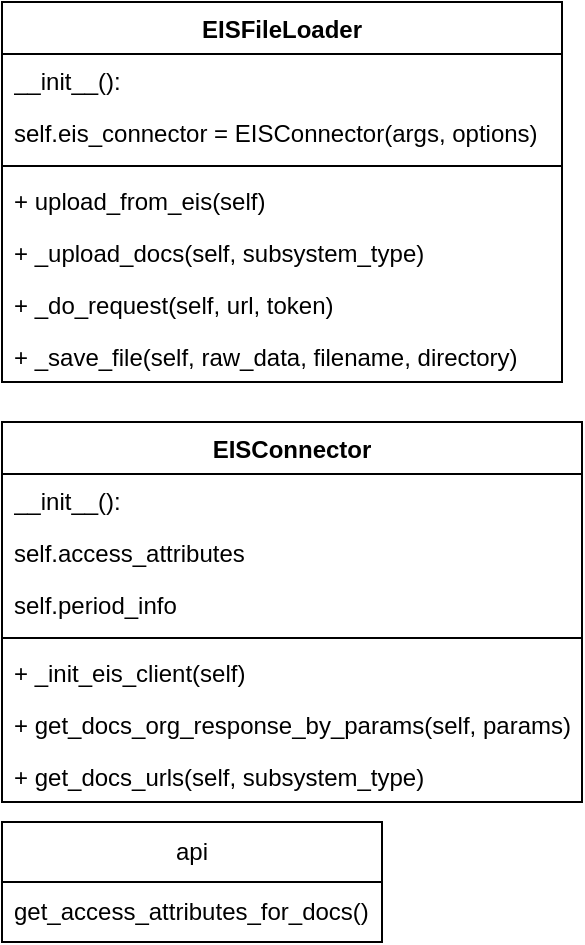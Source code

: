 <mxfile version="24.2.3" type="github">
  <diagram name="Page-1" id="zTZwMKSyDBR65jyHZfoU">
    <mxGraphModel dx="790" dy="714" grid="1" gridSize="10" guides="1" tooltips="1" connect="1" arrows="1" fold="1" page="1" pageScale="1" pageWidth="850" pageHeight="1100" math="0" shadow="0">
      <root>
        <mxCell id="0" />
        <mxCell id="1" parent="0" />
        <mxCell id="ooW2zeb16TipmgGFxiGv-1" value="EISFileLoader" style="swimlane;fontStyle=1;align=center;verticalAlign=top;childLayout=stackLayout;horizontal=1;startSize=26;horizontalStack=0;resizeParent=1;resizeParentMax=0;resizeLast=0;collapsible=1;marginBottom=0;whiteSpace=wrap;html=1;" vertex="1" parent="1">
          <mxGeometry x="20" y="20" width="280" height="190" as="geometry" />
        </mxCell>
        <mxCell id="ooW2zeb16TipmgGFxiGv-2" value="__init__():" style="text;strokeColor=none;fillColor=none;align=left;verticalAlign=top;spacingLeft=4;spacingRight=4;overflow=hidden;rotatable=0;points=[[0,0.5],[1,0.5]];portConstraint=eastwest;whiteSpace=wrap;html=1;" vertex="1" parent="ooW2zeb16TipmgGFxiGv-1">
          <mxGeometry y="26" width="280" height="26" as="geometry" />
        </mxCell>
        <mxCell id="ooW2zeb16TipmgGFxiGv-11" value="self.eis_connector = EISConnector(args, options)" style="text;strokeColor=none;fillColor=none;align=left;verticalAlign=top;spacingLeft=4;spacingRight=4;overflow=hidden;rotatable=0;points=[[0,0.5],[1,0.5]];portConstraint=eastwest;whiteSpace=wrap;html=1;" vertex="1" parent="ooW2zeb16TipmgGFxiGv-1">
          <mxGeometry y="52" width="280" height="26" as="geometry" />
        </mxCell>
        <mxCell id="ooW2zeb16TipmgGFxiGv-3" value="" style="line;strokeWidth=1;fillColor=none;align=left;verticalAlign=middle;spacingTop=-1;spacingLeft=3;spacingRight=3;rotatable=0;labelPosition=right;points=[];portConstraint=eastwest;strokeColor=inherit;" vertex="1" parent="ooW2zeb16TipmgGFxiGv-1">
          <mxGeometry y="78" width="280" height="8" as="geometry" />
        </mxCell>
        <mxCell id="ooW2zeb16TipmgGFxiGv-4" value="+ upload_from_eis(self)" style="text;strokeColor=none;fillColor=none;align=left;verticalAlign=top;spacingLeft=4;spacingRight=4;overflow=hidden;rotatable=0;points=[[0,0.5],[1,0.5]];portConstraint=eastwest;whiteSpace=wrap;html=1;" vertex="1" parent="ooW2zeb16TipmgGFxiGv-1">
          <mxGeometry y="86" width="280" height="26" as="geometry" />
        </mxCell>
        <mxCell id="ooW2zeb16TipmgGFxiGv-7" value="+ _upload_docs(self, subsystem_type)" style="text;strokeColor=none;fillColor=none;align=left;verticalAlign=top;spacingLeft=4;spacingRight=4;overflow=hidden;rotatable=0;points=[[0,0.5],[1,0.5]];portConstraint=eastwest;whiteSpace=wrap;html=1;" vertex="1" parent="ooW2zeb16TipmgGFxiGv-1">
          <mxGeometry y="112" width="280" height="26" as="geometry" />
        </mxCell>
        <mxCell id="ooW2zeb16TipmgGFxiGv-8" value="+ _do_request(self, url, token)" style="text;strokeColor=none;fillColor=none;align=left;verticalAlign=top;spacingLeft=4;spacingRight=4;overflow=hidden;rotatable=0;points=[[0,0.5],[1,0.5]];portConstraint=eastwest;whiteSpace=wrap;html=1;" vertex="1" parent="ooW2zeb16TipmgGFxiGv-1">
          <mxGeometry y="138" width="280" height="26" as="geometry" />
        </mxCell>
        <mxCell id="ooW2zeb16TipmgGFxiGv-9" value="+ _save_file(self, raw_data, filename, directory)" style="text;strokeColor=none;fillColor=none;align=left;verticalAlign=top;spacingLeft=4;spacingRight=4;overflow=hidden;rotatable=0;points=[[0,0.5],[1,0.5]];portConstraint=eastwest;whiteSpace=wrap;html=1;" vertex="1" parent="ooW2zeb16TipmgGFxiGv-1">
          <mxGeometry y="164" width="280" height="26" as="geometry" />
        </mxCell>
        <mxCell id="ooW2zeb16TipmgGFxiGv-12" value="EISConnector" style="swimlane;fontStyle=1;align=center;verticalAlign=top;childLayout=stackLayout;horizontal=1;startSize=26;horizontalStack=0;resizeParent=1;resizeParentMax=0;resizeLast=0;collapsible=1;marginBottom=0;whiteSpace=wrap;html=1;" vertex="1" parent="1">
          <mxGeometry x="20" y="230" width="290" height="190" as="geometry" />
        </mxCell>
        <mxCell id="ooW2zeb16TipmgGFxiGv-13" value="__init__():" style="text;strokeColor=none;fillColor=none;align=left;verticalAlign=top;spacingLeft=4;spacingRight=4;overflow=hidden;rotatable=0;points=[[0,0.5],[1,0.5]];portConstraint=eastwest;whiteSpace=wrap;html=1;" vertex="1" parent="ooW2zeb16TipmgGFxiGv-12">
          <mxGeometry y="26" width="290" height="26" as="geometry" />
        </mxCell>
        <mxCell id="ooW2zeb16TipmgGFxiGv-14" value="self.access_attributes" style="text;strokeColor=none;fillColor=none;align=left;verticalAlign=top;spacingLeft=4;spacingRight=4;overflow=hidden;rotatable=0;points=[[0,0.5],[1,0.5]];portConstraint=eastwest;whiteSpace=wrap;html=1;" vertex="1" parent="ooW2zeb16TipmgGFxiGv-12">
          <mxGeometry y="52" width="290" height="26" as="geometry" />
        </mxCell>
        <mxCell id="ooW2zeb16TipmgGFxiGv-20" value="self.period_info" style="text;strokeColor=none;fillColor=none;align=left;verticalAlign=top;spacingLeft=4;spacingRight=4;overflow=hidden;rotatable=0;points=[[0,0.5],[1,0.5]];portConstraint=eastwest;whiteSpace=wrap;html=1;" vertex="1" parent="ooW2zeb16TipmgGFxiGv-12">
          <mxGeometry y="78" width="290" height="26" as="geometry" />
        </mxCell>
        <mxCell id="ooW2zeb16TipmgGFxiGv-15" value="" style="line;strokeWidth=1;fillColor=none;align=left;verticalAlign=middle;spacingTop=-1;spacingLeft=3;spacingRight=3;rotatable=0;labelPosition=right;points=[];portConstraint=eastwest;strokeColor=inherit;" vertex="1" parent="ooW2zeb16TipmgGFxiGv-12">
          <mxGeometry y="104" width="290" height="8" as="geometry" />
        </mxCell>
        <mxCell id="ooW2zeb16TipmgGFxiGv-16" value="+ _init_eis_client(self)" style="text;strokeColor=none;fillColor=none;align=left;verticalAlign=top;spacingLeft=4;spacingRight=4;overflow=hidden;rotatable=0;points=[[0,0.5],[1,0.5]];portConstraint=eastwest;whiteSpace=wrap;html=1;" vertex="1" parent="ooW2zeb16TipmgGFxiGv-12">
          <mxGeometry y="112" width="290" height="26" as="geometry" />
        </mxCell>
        <mxCell id="ooW2zeb16TipmgGFxiGv-17" value="+ get_docs_org_response_by_params(self, params)" style="text;strokeColor=none;fillColor=none;align=left;verticalAlign=top;spacingLeft=4;spacingRight=4;overflow=hidden;rotatable=0;points=[[0,0.5],[1,0.5]];portConstraint=eastwest;whiteSpace=wrap;html=1;" vertex="1" parent="ooW2zeb16TipmgGFxiGv-12">
          <mxGeometry y="138" width="290" height="26" as="geometry" />
        </mxCell>
        <mxCell id="ooW2zeb16TipmgGFxiGv-18" value="+ get_docs_urls(self, subsystem_type)" style="text;strokeColor=none;fillColor=none;align=left;verticalAlign=top;spacingLeft=4;spacingRight=4;overflow=hidden;rotatable=0;points=[[0,0.5],[1,0.5]];portConstraint=eastwest;whiteSpace=wrap;html=1;" vertex="1" parent="ooW2zeb16TipmgGFxiGv-12">
          <mxGeometry y="164" width="290" height="26" as="geometry" />
        </mxCell>
        <mxCell id="ooW2zeb16TipmgGFxiGv-22" value="api" style="swimlane;fontStyle=0;childLayout=stackLayout;horizontal=1;startSize=30;horizontalStack=0;resizeParent=1;resizeParentMax=0;resizeLast=0;collapsible=1;marginBottom=0;whiteSpace=wrap;html=1;" vertex="1" parent="1">
          <mxGeometry x="20" y="430" width="190" height="60" as="geometry" />
        </mxCell>
        <mxCell id="ooW2zeb16TipmgGFxiGv-23" value="get_access_attributes_for_docs()" style="text;strokeColor=none;fillColor=none;align=left;verticalAlign=middle;spacingLeft=4;spacingRight=4;overflow=hidden;points=[[0,0.5],[1,0.5]];portConstraint=eastwest;rotatable=0;whiteSpace=wrap;html=1;" vertex="1" parent="ooW2zeb16TipmgGFxiGv-22">
          <mxGeometry y="30" width="190" height="30" as="geometry" />
        </mxCell>
      </root>
    </mxGraphModel>
  </diagram>
</mxfile>
